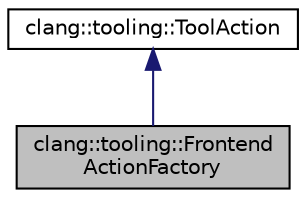 digraph "clang::tooling::FrontendActionFactory"
{
 // LATEX_PDF_SIZE
  bgcolor="transparent";
  edge [fontname="Helvetica",fontsize="10",labelfontname="Helvetica",labelfontsize="10"];
  node [fontname="Helvetica",fontsize="10",shape=record];
  Node1 [label="clang::tooling::Frontend\lActionFactory",height=0.2,width=0.4,color="black", fillcolor="grey75", style="filled", fontcolor="black",tooltip="Interface to generate clang::FrontendActions."];
  Node2 -> Node1 [dir="back",color="midnightblue",fontsize="10",style="solid",fontname="Helvetica"];
  Node2 [label="clang::tooling::ToolAction",height=0.2,width=0.4,color="black",URL="$classclang_1_1tooling_1_1ToolAction.html",tooltip="Interface to process a clang::CompilerInvocation."];
}
